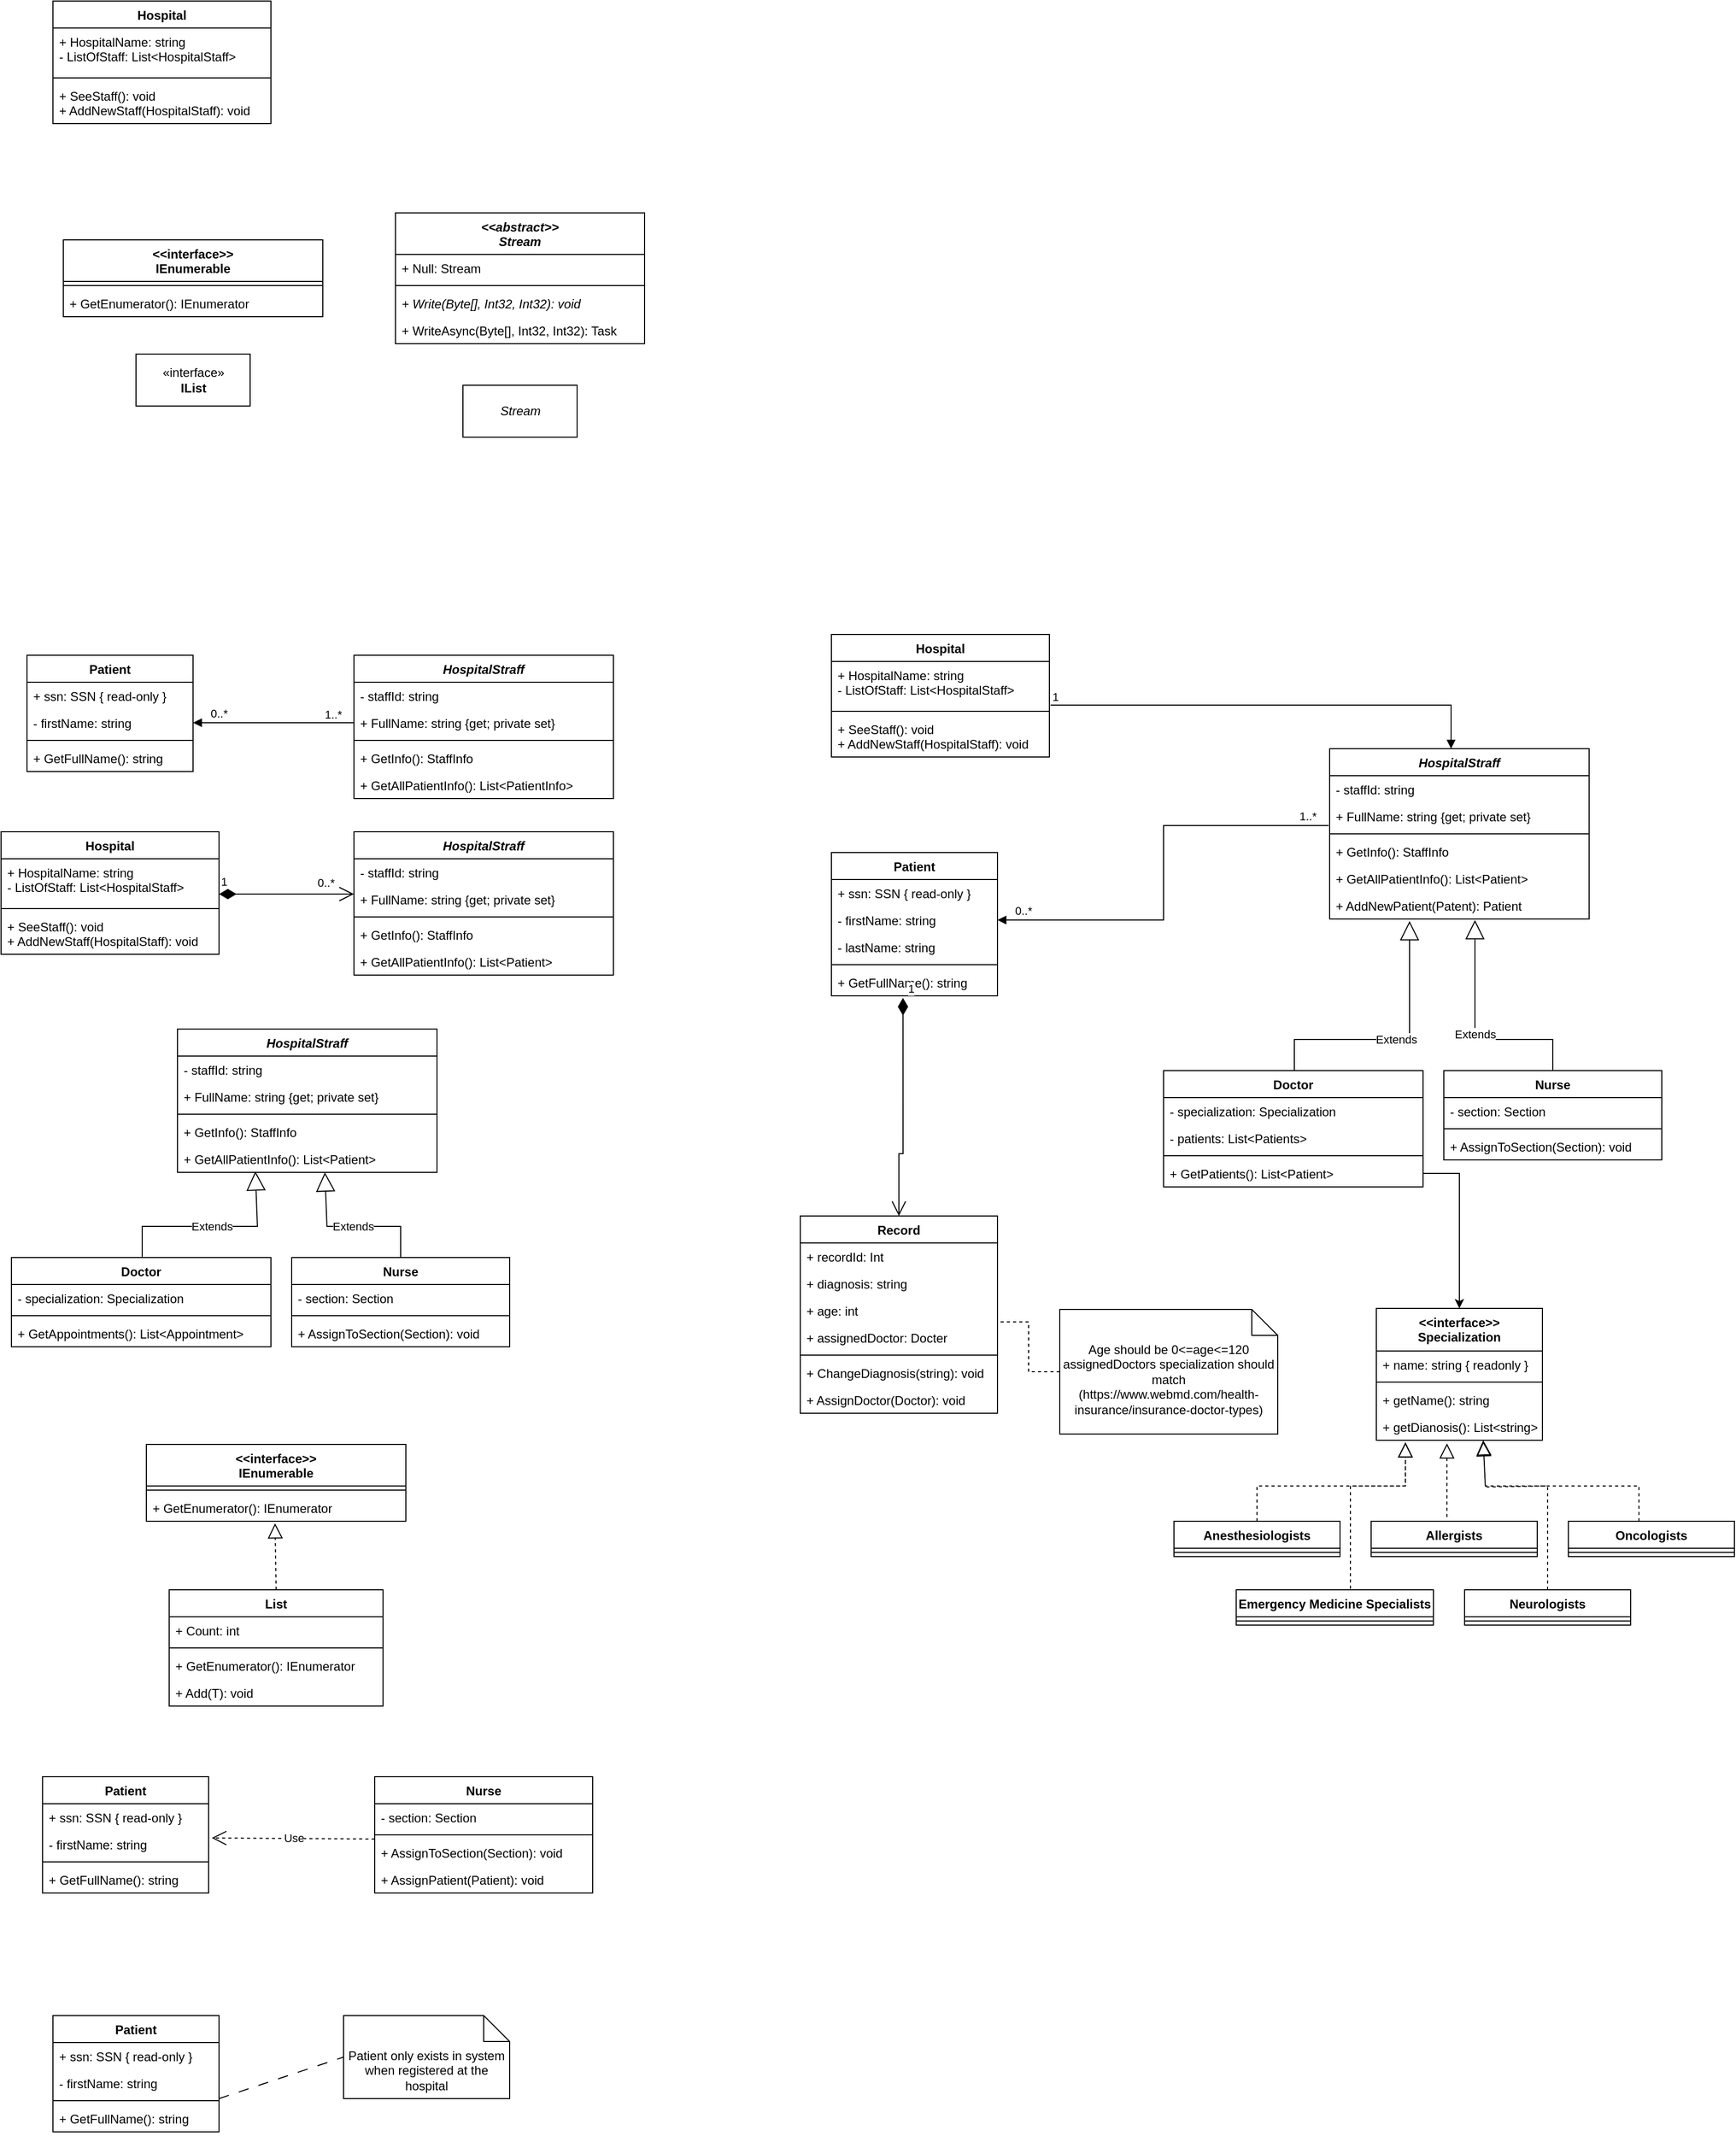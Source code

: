<mxfile version="20.8.23" type="device"><diagram id="C5RBs43oDa-KdzZeNtuy" name="Page-1"><mxGraphModel dx="1172" dy="1004" grid="1" gridSize="10" guides="1" tooltips="1" connect="1" arrows="1" fold="1" page="1" pageScale="1" pageWidth="827" pageHeight="1169" math="0" shadow="0"><root><mxCell id="WIyWlLk6GJQsqaUBKTNV-0"/><mxCell id="WIyWlLk6GJQsqaUBKTNV-1" parent="WIyWlLk6GJQsqaUBKTNV-0"/><mxCell id="bNrMGjOYcN7VzoJO2oCp-0" value="Hospital" style="swimlane;fontStyle=1;align=center;verticalAlign=top;childLayout=stackLayout;horizontal=1;startSize=26;horizontalStack=0;resizeParent=1;resizeParentMax=0;resizeLast=0;collapsible=1;marginBottom=0;" parent="WIyWlLk6GJQsqaUBKTNV-1" vertex="1"><mxGeometry x="140" y="160" width="210" height="118" as="geometry"/></mxCell><mxCell id="bNrMGjOYcN7VzoJO2oCp-1" value="+ HospitalName: string&#10;- ListOfStaff: List&lt;HospitalStaff&gt;    " style="text;strokeColor=none;fillColor=none;align=left;verticalAlign=top;spacingLeft=4;spacingRight=4;overflow=hidden;rotatable=0;points=[[0,0.5],[1,0.5]];portConstraint=eastwest;" parent="bNrMGjOYcN7VzoJO2oCp-0" vertex="1"><mxGeometry y="26" width="210" height="44" as="geometry"/></mxCell><mxCell id="bNrMGjOYcN7VzoJO2oCp-2" value="" style="line;strokeWidth=1;fillColor=none;align=left;verticalAlign=middle;spacingTop=-1;spacingLeft=3;spacingRight=3;rotatable=0;labelPosition=right;points=[];portConstraint=eastwest;strokeColor=inherit;" parent="bNrMGjOYcN7VzoJO2oCp-0" vertex="1"><mxGeometry y="70" width="210" height="8" as="geometry"/></mxCell><mxCell id="bNrMGjOYcN7VzoJO2oCp-3" value="+ SeeStaff(): void&#10;+ AddNewStaff(HospitalStaff): void&#10;" style="text;strokeColor=none;fillColor=none;align=left;verticalAlign=top;spacingLeft=4;spacingRight=4;overflow=hidden;rotatable=0;points=[[0,0.5],[1,0.5]];portConstraint=eastwest;" parent="bNrMGjOYcN7VzoJO2oCp-0" vertex="1"><mxGeometry y="78" width="210" height="40" as="geometry"/></mxCell><mxCell id="bNrMGjOYcN7VzoJO2oCp-5" value="&lt;&lt;interface&gt;&gt;&#10;IEnumerable" style="swimlane;fontStyle=1;align=center;verticalAlign=top;childLayout=stackLayout;horizontal=1;startSize=40;horizontalStack=0;resizeParent=1;resizeParentMax=0;resizeLast=0;collapsible=1;marginBottom=0;" parent="WIyWlLk6GJQsqaUBKTNV-1" vertex="1"><mxGeometry x="150" y="390" width="250" height="74" as="geometry"/></mxCell><mxCell id="bNrMGjOYcN7VzoJO2oCp-7" value="" style="line;strokeWidth=1;fillColor=none;align=left;verticalAlign=middle;spacingTop=-1;spacingLeft=3;spacingRight=3;rotatable=0;labelPosition=right;points=[];portConstraint=eastwest;strokeColor=inherit;" parent="bNrMGjOYcN7VzoJO2oCp-5" vertex="1"><mxGeometry y="40" width="250" height="8" as="geometry"/></mxCell><mxCell id="bNrMGjOYcN7VzoJO2oCp-8" value="+ GetEnumerator(): IEnumerator" style="text;strokeColor=none;fillColor=none;align=left;verticalAlign=top;spacingLeft=4;spacingRight=4;overflow=hidden;rotatable=0;points=[[0,0.5],[1,0.5]];portConstraint=eastwest;" parent="bNrMGjOYcN7VzoJO2oCp-5" vertex="1"><mxGeometry y="48" width="250" height="26" as="geometry"/></mxCell><mxCell id="bNrMGjOYcN7VzoJO2oCp-9" value="&lt;&lt;abstract&gt;&gt;&#10;Stream" style="swimlane;fontStyle=3;align=center;verticalAlign=top;childLayout=stackLayout;horizontal=1;startSize=40;horizontalStack=0;resizeParent=1;resizeParentMax=0;resizeLast=0;collapsible=1;marginBottom=0;" parent="WIyWlLk6GJQsqaUBKTNV-1" vertex="1"><mxGeometry x="470" y="364" width="240" height="126" as="geometry"/></mxCell><mxCell id="bNrMGjOYcN7VzoJO2oCp-10" value="+ Null: Stream" style="text;strokeColor=none;fillColor=none;align=left;verticalAlign=top;spacingLeft=4;spacingRight=4;overflow=hidden;rotatable=0;points=[[0,0.5],[1,0.5]];portConstraint=eastwest;" parent="bNrMGjOYcN7VzoJO2oCp-9" vertex="1"><mxGeometry y="40" width="240" height="26" as="geometry"/></mxCell><mxCell id="bNrMGjOYcN7VzoJO2oCp-11" value="" style="line;strokeWidth=1;fillColor=none;align=left;verticalAlign=middle;spacingTop=-1;spacingLeft=3;spacingRight=3;rotatable=0;labelPosition=right;points=[];portConstraint=eastwest;strokeColor=inherit;" parent="bNrMGjOYcN7VzoJO2oCp-9" vertex="1"><mxGeometry y="66" width="240" height="8" as="geometry"/></mxCell><mxCell id="bNrMGjOYcN7VzoJO2oCp-12" value="+ Write(Byte[], Int32, Int32): void" style="text;strokeColor=none;fillColor=none;align=left;verticalAlign=top;spacingLeft=4;spacingRight=4;overflow=hidden;rotatable=0;points=[[0,0.5],[1,0.5]];portConstraint=eastwest;fontStyle=2" parent="bNrMGjOYcN7VzoJO2oCp-9" vertex="1"><mxGeometry y="74" width="240" height="26" as="geometry"/></mxCell><mxCell id="bNrMGjOYcN7VzoJO2oCp-13" value="+ WriteAsync(Byte[], Int32, Int32): Task" style="text;strokeColor=none;fillColor=none;align=left;verticalAlign=top;spacingLeft=4;spacingRight=4;overflow=hidden;rotatable=0;points=[[0,0.5],[1,0.5]];portConstraint=eastwest;" parent="bNrMGjOYcN7VzoJO2oCp-9" vertex="1"><mxGeometry y="100" width="240" height="26" as="geometry"/></mxCell><mxCell id="bNrMGjOYcN7VzoJO2oCp-14" value="Hospital" style="swimlane;fontStyle=1;align=center;verticalAlign=top;childLayout=stackLayout;horizontal=1;startSize=26;horizontalStack=0;resizeParent=1;resizeParentMax=0;resizeLast=0;collapsible=1;marginBottom=0;" parent="WIyWlLk6GJQsqaUBKTNV-1" vertex="1"><mxGeometry x="90" y="960" width="210" height="118" as="geometry"/></mxCell><mxCell id="bNrMGjOYcN7VzoJO2oCp-15" value="+ HospitalName: string&#10;- ListOfStaff: List&lt;HospitalStaff&gt;    " style="text;strokeColor=none;fillColor=none;align=left;verticalAlign=top;spacingLeft=4;spacingRight=4;overflow=hidden;rotatable=0;points=[[0,0.5],[1,0.5]];portConstraint=eastwest;" parent="bNrMGjOYcN7VzoJO2oCp-14" vertex="1"><mxGeometry y="26" width="210" height="44" as="geometry"/></mxCell><mxCell id="bNrMGjOYcN7VzoJO2oCp-16" value="" style="line;strokeWidth=1;fillColor=none;align=left;verticalAlign=middle;spacingTop=-1;spacingLeft=3;spacingRight=3;rotatable=0;labelPosition=right;points=[];portConstraint=eastwest;strokeColor=inherit;" parent="bNrMGjOYcN7VzoJO2oCp-14" vertex="1"><mxGeometry y="70" width="210" height="8" as="geometry"/></mxCell><mxCell id="bNrMGjOYcN7VzoJO2oCp-17" value="+ SeeStaff(): void&#10;+ AddNewStaff(HospitalStaff): void&#10;" style="text;strokeColor=none;fillColor=none;align=left;verticalAlign=top;spacingLeft=4;spacingRight=4;overflow=hidden;rotatable=0;points=[[0,0.5],[1,0.5]];portConstraint=eastwest;" parent="bNrMGjOYcN7VzoJO2oCp-14" vertex="1"><mxGeometry y="78" width="210" height="40" as="geometry"/></mxCell><mxCell id="bNrMGjOYcN7VzoJO2oCp-18" value="HospitalStraff" style="swimlane;fontStyle=3;align=center;verticalAlign=top;childLayout=stackLayout;horizontal=1;startSize=26;horizontalStack=0;resizeParent=1;resizeParentMax=0;resizeLast=0;collapsible=1;marginBottom=0;" parent="WIyWlLk6GJQsqaUBKTNV-1" vertex="1"><mxGeometry x="430" y="960" width="250" height="138" as="geometry"/></mxCell><mxCell id="bNrMGjOYcN7VzoJO2oCp-19" value="- staffId: string" style="text;strokeColor=none;fillColor=none;align=left;verticalAlign=top;spacingLeft=4;spacingRight=4;overflow=hidden;rotatable=0;points=[[0,0.5],[1,0.5]];portConstraint=eastwest;" parent="bNrMGjOYcN7VzoJO2oCp-18" vertex="1"><mxGeometry y="26" width="250" height="26" as="geometry"/></mxCell><mxCell id="bNrMGjOYcN7VzoJO2oCp-22" value="+ FullName: string {get; private set}" style="text;strokeColor=none;fillColor=none;align=left;verticalAlign=top;spacingLeft=4;spacingRight=4;overflow=hidden;rotatable=0;points=[[0,0.5],[1,0.5]];portConstraint=eastwest;" parent="bNrMGjOYcN7VzoJO2oCp-18" vertex="1"><mxGeometry y="52" width="250" height="26" as="geometry"/></mxCell><mxCell id="bNrMGjOYcN7VzoJO2oCp-20" value="" style="line;strokeWidth=1;fillColor=none;align=left;verticalAlign=middle;spacingTop=-1;spacingLeft=3;spacingRight=3;rotatable=0;labelPosition=right;points=[];portConstraint=eastwest;strokeColor=inherit;" parent="bNrMGjOYcN7VzoJO2oCp-18" vertex="1"><mxGeometry y="78" width="250" height="8" as="geometry"/></mxCell><mxCell id="bNrMGjOYcN7VzoJO2oCp-21" value="+ GetInfo(): StaffInfo" style="text;strokeColor=none;fillColor=none;align=left;verticalAlign=top;spacingLeft=4;spacingRight=4;overflow=hidden;rotatable=0;points=[[0,0.5],[1,0.5]];portConstraint=eastwest;" parent="bNrMGjOYcN7VzoJO2oCp-18" vertex="1"><mxGeometry y="86" width="250" height="26" as="geometry"/></mxCell><mxCell id="bNrMGjOYcN7VzoJO2oCp-23" value="+ GetAllPatientInfo(): List&lt;Patient&gt;" style="text;strokeColor=none;fillColor=none;align=left;verticalAlign=top;spacingLeft=4;spacingRight=4;overflow=hidden;rotatable=0;points=[[0,0.5],[1,0.5]];portConstraint=eastwest;" parent="bNrMGjOYcN7VzoJO2oCp-18" vertex="1"><mxGeometry y="112" width="250" height="26" as="geometry"/></mxCell><mxCell id="bNrMGjOYcN7VzoJO2oCp-24" value="HospitalStraff" style="swimlane;fontStyle=3;align=center;verticalAlign=top;childLayout=stackLayout;horizontal=1;startSize=26;horizontalStack=0;resizeParent=1;resizeParentMax=0;resizeLast=0;collapsible=1;marginBottom=0;" parent="WIyWlLk6GJQsqaUBKTNV-1" vertex="1"><mxGeometry x="430" y="790" width="250" height="138" as="geometry"/></mxCell><mxCell id="bNrMGjOYcN7VzoJO2oCp-25" value="- staffId: string" style="text;strokeColor=none;fillColor=none;align=left;verticalAlign=top;spacingLeft=4;spacingRight=4;overflow=hidden;rotatable=0;points=[[0,0.5],[1,0.5]];portConstraint=eastwest;" parent="bNrMGjOYcN7VzoJO2oCp-24" vertex="1"><mxGeometry y="26" width="250" height="26" as="geometry"/></mxCell><mxCell id="bNrMGjOYcN7VzoJO2oCp-26" value="+ FullName: string {get; private set}" style="text;strokeColor=none;fillColor=none;align=left;verticalAlign=top;spacingLeft=4;spacingRight=4;overflow=hidden;rotatable=0;points=[[0,0.5],[1,0.5]];portConstraint=eastwest;" parent="bNrMGjOYcN7VzoJO2oCp-24" vertex="1"><mxGeometry y="52" width="250" height="26" as="geometry"/></mxCell><mxCell id="bNrMGjOYcN7VzoJO2oCp-27" value="" style="line;strokeWidth=1;fillColor=none;align=left;verticalAlign=middle;spacingTop=-1;spacingLeft=3;spacingRight=3;rotatable=0;labelPosition=right;points=[];portConstraint=eastwest;strokeColor=inherit;" parent="bNrMGjOYcN7VzoJO2oCp-24" vertex="1"><mxGeometry y="78" width="250" height="8" as="geometry"/></mxCell><mxCell id="bNrMGjOYcN7VzoJO2oCp-28" value="+ GetInfo(): StaffInfo" style="text;strokeColor=none;fillColor=none;align=left;verticalAlign=top;spacingLeft=4;spacingRight=4;overflow=hidden;rotatable=0;points=[[0,0.5],[1,0.5]];portConstraint=eastwest;" parent="bNrMGjOYcN7VzoJO2oCp-24" vertex="1"><mxGeometry y="86" width="250" height="26" as="geometry"/></mxCell><mxCell id="bNrMGjOYcN7VzoJO2oCp-29" value="+ GetAllPatientInfo(): List&lt;PatientInfo&gt;" style="text;strokeColor=none;fillColor=none;align=left;verticalAlign=top;spacingLeft=4;spacingRight=4;overflow=hidden;rotatable=0;points=[[0,0.5],[1,0.5]];portConstraint=eastwest;" parent="bNrMGjOYcN7VzoJO2oCp-24" vertex="1"><mxGeometry y="112" width="250" height="26" as="geometry"/></mxCell><mxCell id="bNrMGjOYcN7VzoJO2oCp-30" value="Patient" style="swimlane;fontStyle=1;align=center;verticalAlign=top;childLayout=stackLayout;horizontal=1;startSize=26;horizontalStack=0;resizeParent=1;resizeParentMax=0;resizeLast=0;collapsible=1;marginBottom=0;" parent="WIyWlLk6GJQsqaUBKTNV-1" vertex="1"><mxGeometry x="115" y="790" width="160" height="112" as="geometry"/></mxCell><mxCell id="bNrMGjOYcN7VzoJO2oCp-31" value="+ ssn: SSN { read-only }" style="text;strokeColor=none;fillColor=none;align=left;verticalAlign=top;spacingLeft=4;spacingRight=4;overflow=hidden;rotatable=0;points=[[0,0.5],[1,0.5]];portConstraint=eastwest;" parent="bNrMGjOYcN7VzoJO2oCp-30" vertex="1"><mxGeometry y="26" width="160" height="26" as="geometry"/></mxCell><mxCell id="bNrMGjOYcN7VzoJO2oCp-34" value="- firstName: string" style="text;strokeColor=none;fillColor=none;align=left;verticalAlign=top;spacingLeft=4;spacingRight=4;overflow=hidden;rotatable=0;points=[[0,0.5],[1,0.5]];portConstraint=eastwest;" parent="bNrMGjOYcN7VzoJO2oCp-30" vertex="1"><mxGeometry y="52" width="160" height="26" as="geometry"/></mxCell><mxCell id="bNrMGjOYcN7VzoJO2oCp-32" value="" style="line;strokeWidth=1;fillColor=none;align=left;verticalAlign=middle;spacingTop=-1;spacingLeft=3;spacingRight=3;rotatable=0;labelPosition=right;points=[];portConstraint=eastwest;strokeColor=inherit;" parent="bNrMGjOYcN7VzoJO2oCp-30" vertex="1"><mxGeometry y="78" width="160" height="8" as="geometry"/></mxCell><mxCell id="bNrMGjOYcN7VzoJO2oCp-33" value="+ GetFullName(): string" style="text;strokeColor=none;fillColor=none;align=left;verticalAlign=top;spacingLeft=4;spacingRight=4;overflow=hidden;rotatable=0;points=[[0,0.5],[1,0.5]];portConstraint=eastwest;" parent="bNrMGjOYcN7VzoJO2oCp-30" vertex="1"><mxGeometry y="86" width="160" height="26" as="geometry"/></mxCell><mxCell id="bNrMGjOYcN7VzoJO2oCp-35" value="" style="endArrow=block;endFill=1;html=1;edgeStyle=orthogonalEdgeStyle;align=left;verticalAlign=top;rounded=0;exitX=0;exitY=0.5;exitDx=0;exitDy=0;entryX=1;entryY=0.5;entryDx=0;entryDy=0;" parent="WIyWlLk6GJQsqaUBKTNV-1" source="bNrMGjOYcN7VzoJO2oCp-26" target="bNrMGjOYcN7VzoJO2oCp-34" edge="1"><mxGeometry x="-1" relative="1" as="geometry"><mxPoint x="180" y="960" as="sourcePoint"/><mxPoint x="340" y="960" as="targetPoint"/></mxGeometry></mxCell><mxCell id="bNrMGjOYcN7VzoJO2oCp-36" value="1..*" style="edgeLabel;resizable=0;html=1;align=left;verticalAlign=bottom;" parent="bNrMGjOYcN7VzoJO2oCp-35" connectable="0" vertex="1"><mxGeometry x="-1" relative="1" as="geometry"><mxPoint x="-30" as="offset"/></mxGeometry></mxCell><mxCell id="bNrMGjOYcN7VzoJO2oCp-38" value="0..*" style="edgeLabel;resizable=0;html=1;align=left;verticalAlign=bottom;" parent="WIyWlLk6GJQsqaUBKTNV-1" connectable="0" vertex="1"><mxGeometry x="290" y="854" as="geometry"/></mxCell><mxCell id="bNrMGjOYcN7VzoJO2oCp-39" value="1" style="endArrow=open;html=1;endSize=12;startArrow=diamondThin;startSize=14;startFill=1;edgeStyle=orthogonalEdgeStyle;align=left;verticalAlign=bottom;rounded=0;" parent="WIyWlLk6GJQsqaUBKTNV-1" edge="1"><mxGeometry x="-1" y="3" relative="1" as="geometry"><mxPoint x="300" y="1020" as="sourcePoint"/><mxPoint x="430" y="1020" as="targetPoint"/><Array as="points"/></mxGeometry></mxCell><mxCell id="bNrMGjOYcN7VzoJO2oCp-40" value="0..*" style="edgeLabel;resizable=0;html=1;align=left;verticalAlign=bottom;" parent="WIyWlLk6GJQsqaUBKTNV-1" connectable="0" vertex="1"><mxGeometry x="390" y="980" as="geometry"><mxPoint x="3" y="37" as="offset"/></mxGeometry></mxCell><mxCell id="bNrMGjOYcN7VzoJO2oCp-41" value="«interface»&lt;br&gt;&lt;b&gt;IList&lt;/b&gt;" style="html=1;" parent="WIyWlLk6GJQsqaUBKTNV-1" vertex="1"><mxGeometry x="220" y="500" width="110" height="50" as="geometry"/></mxCell><mxCell id="bNrMGjOYcN7VzoJO2oCp-42" value="&lt;i&gt;Stream&lt;/i&gt;" style="html=1;" parent="WIyWlLk6GJQsqaUBKTNV-1" vertex="1"><mxGeometry x="535" y="530" width="110" height="50" as="geometry"/></mxCell><mxCell id="bNrMGjOYcN7VzoJO2oCp-43" value="HospitalStraff" style="swimlane;fontStyle=3;align=center;verticalAlign=top;childLayout=stackLayout;horizontal=1;startSize=26;horizontalStack=0;resizeParent=1;resizeParentMax=0;resizeLast=0;collapsible=1;marginBottom=0;" parent="WIyWlLk6GJQsqaUBKTNV-1" vertex="1"><mxGeometry x="260" y="1150" width="250" height="138" as="geometry"/></mxCell><mxCell id="bNrMGjOYcN7VzoJO2oCp-44" value="- staffId: string" style="text;strokeColor=none;fillColor=none;align=left;verticalAlign=top;spacingLeft=4;spacingRight=4;overflow=hidden;rotatable=0;points=[[0,0.5],[1,0.5]];portConstraint=eastwest;" parent="bNrMGjOYcN7VzoJO2oCp-43" vertex="1"><mxGeometry y="26" width="250" height="26" as="geometry"/></mxCell><mxCell id="bNrMGjOYcN7VzoJO2oCp-45" value="+ FullName: string {get; private set}" style="text;strokeColor=none;fillColor=none;align=left;verticalAlign=top;spacingLeft=4;spacingRight=4;overflow=hidden;rotatable=0;points=[[0,0.5],[1,0.5]];portConstraint=eastwest;" parent="bNrMGjOYcN7VzoJO2oCp-43" vertex="1"><mxGeometry y="52" width="250" height="26" as="geometry"/></mxCell><mxCell id="bNrMGjOYcN7VzoJO2oCp-46" value="" style="line;strokeWidth=1;fillColor=none;align=left;verticalAlign=middle;spacingTop=-1;spacingLeft=3;spacingRight=3;rotatable=0;labelPosition=right;points=[];portConstraint=eastwest;strokeColor=inherit;" parent="bNrMGjOYcN7VzoJO2oCp-43" vertex="1"><mxGeometry y="78" width="250" height="8" as="geometry"/></mxCell><mxCell id="bNrMGjOYcN7VzoJO2oCp-47" value="+ GetInfo(): StaffInfo" style="text;strokeColor=none;fillColor=none;align=left;verticalAlign=top;spacingLeft=4;spacingRight=4;overflow=hidden;rotatable=0;points=[[0,0.5],[1,0.5]];portConstraint=eastwest;" parent="bNrMGjOYcN7VzoJO2oCp-43" vertex="1"><mxGeometry y="86" width="250" height="26" as="geometry"/></mxCell><mxCell id="bNrMGjOYcN7VzoJO2oCp-48" value="+ GetAllPatientInfo(): List&lt;Patient&gt;" style="text;strokeColor=none;fillColor=none;align=left;verticalAlign=top;spacingLeft=4;spacingRight=4;overflow=hidden;rotatable=0;points=[[0,0.5],[1,0.5]];portConstraint=eastwest;" parent="bNrMGjOYcN7VzoJO2oCp-43" vertex="1"><mxGeometry y="112" width="250" height="26" as="geometry"/></mxCell><mxCell id="bNrMGjOYcN7VzoJO2oCp-49" value="Doctor" style="swimlane;fontStyle=1;align=center;verticalAlign=top;childLayout=stackLayout;horizontal=1;startSize=26;horizontalStack=0;resizeParent=1;resizeParentMax=0;resizeLast=0;collapsible=1;marginBottom=0;" parent="WIyWlLk6GJQsqaUBKTNV-1" vertex="1"><mxGeometry x="100" y="1370" width="250" height="86" as="geometry"/></mxCell><mxCell id="bNrMGjOYcN7VzoJO2oCp-50" value="- specialization: Specialization" style="text;strokeColor=none;fillColor=none;align=left;verticalAlign=top;spacingLeft=4;spacingRight=4;overflow=hidden;rotatable=0;points=[[0,0.5],[1,0.5]];portConstraint=eastwest;" parent="bNrMGjOYcN7VzoJO2oCp-49" vertex="1"><mxGeometry y="26" width="250" height="26" as="geometry"/></mxCell><mxCell id="bNrMGjOYcN7VzoJO2oCp-51" value="" style="line;strokeWidth=1;fillColor=none;align=left;verticalAlign=middle;spacingTop=-1;spacingLeft=3;spacingRight=3;rotatable=0;labelPosition=right;points=[];portConstraint=eastwest;strokeColor=inherit;" parent="bNrMGjOYcN7VzoJO2oCp-49" vertex="1"><mxGeometry y="52" width="250" height="8" as="geometry"/></mxCell><mxCell id="bNrMGjOYcN7VzoJO2oCp-52" value="+ GetAppointments(): List&lt;Appointment&gt;" style="text;strokeColor=none;fillColor=none;align=left;verticalAlign=top;spacingLeft=4;spacingRight=4;overflow=hidden;rotatable=0;points=[[0,0.5],[1,0.5]];portConstraint=eastwest;" parent="bNrMGjOYcN7VzoJO2oCp-49" vertex="1"><mxGeometry y="60" width="250" height="26" as="geometry"/></mxCell><mxCell id="bNrMGjOYcN7VzoJO2oCp-53" value="Nurse" style="swimlane;fontStyle=1;align=center;verticalAlign=top;childLayout=stackLayout;horizontal=1;startSize=26;horizontalStack=0;resizeParent=1;resizeParentMax=0;resizeLast=0;collapsible=1;marginBottom=0;" parent="WIyWlLk6GJQsqaUBKTNV-1" vertex="1"><mxGeometry x="370" y="1370" width="210" height="86" as="geometry"/></mxCell><mxCell id="bNrMGjOYcN7VzoJO2oCp-54" value="- section: Section" style="text;strokeColor=none;fillColor=none;align=left;verticalAlign=top;spacingLeft=4;spacingRight=4;overflow=hidden;rotatable=0;points=[[0,0.5],[1,0.5]];portConstraint=eastwest;" parent="bNrMGjOYcN7VzoJO2oCp-53" vertex="1"><mxGeometry y="26" width="210" height="26" as="geometry"/></mxCell><mxCell id="bNrMGjOYcN7VzoJO2oCp-55" value="" style="line;strokeWidth=1;fillColor=none;align=left;verticalAlign=middle;spacingTop=-1;spacingLeft=3;spacingRight=3;rotatable=0;labelPosition=right;points=[];portConstraint=eastwest;strokeColor=inherit;" parent="bNrMGjOYcN7VzoJO2oCp-53" vertex="1"><mxGeometry y="52" width="210" height="8" as="geometry"/></mxCell><mxCell id="bNrMGjOYcN7VzoJO2oCp-56" value="+ AssignToSection(Section): void" style="text;strokeColor=none;fillColor=none;align=left;verticalAlign=top;spacingLeft=4;spacingRight=4;overflow=hidden;rotatable=0;points=[[0,0.5],[1,0.5]];portConstraint=eastwest;" parent="bNrMGjOYcN7VzoJO2oCp-53" vertex="1"><mxGeometry y="60" width="210" height="26" as="geometry"/></mxCell><mxCell id="bNrMGjOYcN7VzoJO2oCp-58" value="Extends" style="endArrow=block;endSize=16;endFill=0;html=1;rounded=0;entryX=0.3;entryY=0.962;entryDx=0;entryDy=0;entryPerimeter=0;exitX=0.5;exitY=0;exitDx=0;exitDy=0;" parent="WIyWlLk6GJQsqaUBKTNV-1" edge="1"><mxGeometry width="160" relative="1" as="geometry"><mxPoint x="226" y="1370" as="sourcePoint"/><mxPoint x="335" y="1287.012" as="targetPoint"/><Array as="points"><mxPoint x="226" y="1340"/><mxPoint x="337" y="1340"/></Array></mxGeometry></mxCell><mxCell id="bNrMGjOYcN7VzoJO2oCp-60" value="Extends" style="endArrow=block;endSize=16;endFill=0;html=1;rounded=0;exitX=0.5;exitY=0;exitDx=0;exitDy=0;entryX=0.568;entryY=1;entryDx=0;entryDy=0;entryPerimeter=0;" parent="WIyWlLk6GJQsqaUBKTNV-1" source="bNrMGjOYcN7VzoJO2oCp-53" target="bNrMGjOYcN7VzoJO2oCp-48" edge="1"><mxGeometry width="160" relative="1" as="geometry"><mxPoint x="570" y="1300" as="sourcePoint"/><mxPoint x="404" y="1290" as="targetPoint"/><Array as="points"><mxPoint x="475" y="1340"/><mxPoint x="404" y="1340"/></Array></mxGeometry></mxCell><mxCell id="bNrMGjOYcN7VzoJO2oCp-80" value="&lt;&lt;interface&gt;&gt;&#10;IEnumerable" style="swimlane;fontStyle=1;align=center;verticalAlign=top;childLayout=stackLayout;horizontal=1;startSize=40;horizontalStack=0;resizeParent=1;resizeParentMax=0;resizeLast=0;collapsible=1;marginBottom=0;" parent="WIyWlLk6GJQsqaUBKTNV-1" vertex="1"><mxGeometry x="230" y="1550" width="250" height="74" as="geometry"/></mxCell><mxCell id="bNrMGjOYcN7VzoJO2oCp-81" value="" style="line;strokeWidth=1;fillColor=none;align=left;verticalAlign=middle;spacingTop=-1;spacingLeft=3;spacingRight=3;rotatable=0;labelPosition=right;points=[];portConstraint=eastwest;strokeColor=inherit;" parent="bNrMGjOYcN7VzoJO2oCp-80" vertex="1"><mxGeometry y="40" width="250" height="8" as="geometry"/></mxCell><mxCell id="bNrMGjOYcN7VzoJO2oCp-82" value="+ GetEnumerator(): IEnumerator" style="text;strokeColor=none;fillColor=none;align=left;verticalAlign=top;spacingLeft=4;spacingRight=4;overflow=hidden;rotatable=0;points=[[0,0.5],[1,0.5]];portConstraint=eastwest;" parent="bNrMGjOYcN7VzoJO2oCp-80" vertex="1"><mxGeometry y="48" width="250" height="26" as="geometry"/></mxCell><mxCell id="bNrMGjOYcN7VzoJO2oCp-83" value="List" style="swimlane;fontStyle=1;align=center;verticalAlign=top;childLayout=stackLayout;horizontal=1;startSize=26;horizontalStack=0;resizeParent=1;resizeParentMax=0;resizeLast=0;collapsible=1;marginBottom=0;" parent="WIyWlLk6GJQsqaUBKTNV-1" vertex="1"><mxGeometry x="252" y="1690" width="206" height="112" as="geometry"/></mxCell><mxCell id="bNrMGjOYcN7VzoJO2oCp-84" value="+ Count: int" style="text;strokeColor=none;fillColor=none;align=left;verticalAlign=top;spacingLeft=4;spacingRight=4;overflow=hidden;rotatable=0;points=[[0,0.5],[1,0.5]];portConstraint=eastwest;" parent="bNrMGjOYcN7VzoJO2oCp-83" vertex="1"><mxGeometry y="26" width="206" height="26" as="geometry"/></mxCell><mxCell id="bNrMGjOYcN7VzoJO2oCp-85" value="" style="line;strokeWidth=1;fillColor=none;align=left;verticalAlign=middle;spacingTop=-1;spacingLeft=3;spacingRight=3;rotatable=0;labelPosition=right;points=[];portConstraint=eastwest;strokeColor=inherit;" parent="bNrMGjOYcN7VzoJO2oCp-83" vertex="1"><mxGeometry y="52" width="206" height="8" as="geometry"/></mxCell><mxCell id="bNrMGjOYcN7VzoJO2oCp-87" value="+ GetEnumerator(): IEnumerator" style="text;strokeColor=none;fillColor=none;align=left;verticalAlign=top;spacingLeft=4;spacingRight=4;overflow=hidden;rotatable=0;points=[[0,0.5],[1,0.5]];portConstraint=eastwest;" parent="bNrMGjOYcN7VzoJO2oCp-83" vertex="1"><mxGeometry y="60" width="206" height="26" as="geometry"/></mxCell><mxCell id="bNrMGjOYcN7VzoJO2oCp-86" value="+ Add(T): void" style="text;strokeColor=none;fillColor=none;align=left;verticalAlign=top;spacingLeft=4;spacingRight=4;overflow=hidden;rotatable=0;points=[[0,0.5],[1,0.5]];portConstraint=eastwest;" parent="bNrMGjOYcN7VzoJO2oCp-83" vertex="1"><mxGeometry y="86" width="206" height="26" as="geometry"/></mxCell><mxCell id="bNrMGjOYcN7VzoJO2oCp-89" value="" style="endArrow=block;dashed=1;endFill=0;endSize=12;html=1;rounded=0;entryX=0.496;entryY=1.077;entryDx=0;entryDy=0;entryPerimeter=0;exitX=0.5;exitY=0;exitDx=0;exitDy=0;" parent="WIyWlLk6GJQsqaUBKTNV-1" source="bNrMGjOYcN7VzoJO2oCp-83" target="bNrMGjOYcN7VzoJO2oCp-82" edge="1"><mxGeometry width="160" relative="1" as="geometry"><mxPoint x="250" y="1910" as="sourcePoint"/><mxPoint x="410" y="1910" as="targetPoint"/></mxGeometry></mxCell><mxCell id="bNrMGjOYcN7VzoJO2oCp-90" value="Nurse" style="swimlane;fontStyle=1;align=center;verticalAlign=top;childLayout=stackLayout;horizontal=1;startSize=26;horizontalStack=0;resizeParent=1;resizeParentMax=0;resizeLast=0;collapsible=1;marginBottom=0;" parent="WIyWlLk6GJQsqaUBKTNV-1" vertex="1"><mxGeometry x="450" y="1870" width="210" height="112" as="geometry"/></mxCell><mxCell id="bNrMGjOYcN7VzoJO2oCp-91" value="- section: Section" style="text;strokeColor=none;fillColor=none;align=left;verticalAlign=top;spacingLeft=4;spacingRight=4;overflow=hidden;rotatable=0;points=[[0,0.5],[1,0.5]];portConstraint=eastwest;" parent="bNrMGjOYcN7VzoJO2oCp-90" vertex="1"><mxGeometry y="26" width="210" height="26" as="geometry"/></mxCell><mxCell id="bNrMGjOYcN7VzoJO2oCp-92" value="" style="line;strokeWidth=1;fillColor=none;align=left;verticalAlign=middle;spacingTop=-1;spacingLeft=3;spacingRight=3;rotatable=0;labelPosition=right;points=[];portConstraint=eastwest;strokeColor=inherit;" parent="bNrMGjOYcN7VzoJO2oCp-90" vertex="1"><mxGeometry y="52" width="210" height="8" as="geometry"/></mxCell><mxCell id="bNrMGjOYcN7VzoJO2oCp-93" value="+ AssignToSection(Section): void" style="text;strokeColor=none;fillColor=none;align=left;verticalAlign=top;spacingLeft=4;spacingRight=4;overflow=hidden;rotatable=0;points=[[0,0.5],[1,0.5]];portConstraint=eastwest;" parent="bNrMGjOYcN7VzoJO2oCp-90" vertex="1"><mxGeometry y="60" width="210" height="26" as="geometry"/></mxCell><mxCell id="bNrMGjOYcN7VzoJO2oCp-100" value="+ AssignPatient(Patient): void" style="text;strokeColor=none;fillColor=none;align=left;verticalAlign=top;spacingLeft=4;spacingRight=4;overflow=hidden;rotatable=0;points=[[0,0.5],[1,0.5]];portConstraint=eastwest;" parent="bNrMGjOYcN7VzoJO2oCp-90" vertex="1"><mxGeometry y="86" width="210" height="26" as="geometry"/></mxCell><mxCell id="bNrMGjOYcN7VzoJO2oCp-94" value="Patient" style="swimlane;fontStyle=1;align=center;verticalAlign=top;childLayout=stackLayout;horizontal=1;startSize=26;horizontalStack=0;resizeParent=1;resizeParentMax=0;resizeLast=0;collapsible=1;marginBottom=0;" parent="WIyWlLk6GJQsqaUBKTNV-1" vertex="1"><mxGeometry x="130" y="1870" width="160" height="112" as="geometry"/></mxCell><mxCell id="bNrMGjOYcN7VzoJO2oCp-95" value="+ ssn: SSN { read-only }" style="text;strokeColor=none;fillColor=none;align=left;verticalAlign=top;spacingLeft=4;spacingRight=4;overflow=hidden;rotatable=0;points=[[0,0.5],[1,0.5]];portConstraint=eastwest;" parent="bNrMGjOYcN7VzoJO2oCp-94" vertex="1"><mxGeometry y="26" width="160" height="26" as="geometry"/></mxCell><mxCell id="bNrMGjOYcN7VzoJO2oCp-96" value="- firstName: string" style="text;strokeColor=none;fillColor=none;align=left;verticalAlign=top;spacingLeft=4;spacingRight=4;overflow=hidden;rotatable=0;points=[[0,0.5],[1,0.5]];portConstraint=eastwest;" parent="bNrMGjOYcN7VzoJO2oCp-94" vertex="1"><mxGeometry y="52" width="160" height="26" as="geometry"/></mxCell><mxCell id="bNrMGjOYcN7VzoJO2oCp-97" value="" style="line;strokeWidth=1;fillColor=none;align=left;verticalAlign=middle;spacingTop=-1;spacingLeft=3;spacingRight=3;rotatable=0;labelPosition=right;points=[];portConstraint=eastwest;strokeColor=inherit;" parent="bNrMGjOYcN7VzoJO2oCp-94" vertex="1"><mxGeometry y="78" width="160" height="8" as="geometry"/></mxCell><mxCell id="bNrMGjOYcN7VzoJO2oCp-98" value="+ GetFullName(): string" style="text;strokeColor=none;fillColor=none;align=left;verticalAlign=top;spacingLeft=4;spacingRight=4;overflow=hidden;rotatable=0;points=[[0,0.5],[1,0.5]];portConstraint=eastwest;" parent="bNrMGjOYcN7VzoJO2oCp-94" vertex="1"><mxGeometry y="86" width="160" height="26" as="geometry"/></mxCell><mxCell id="bNrMGjOYcN7VzoJO2oCp-99" value="Use" style="endArrow=open;endSize=12;dashed=1;html=1;rounded=0;exitX=0;exitY=0;exitDx=0;exitDy=0;exitPerimeter=0;entryX=1.019;entryY=0.269;entryDx=0;entryDy=0;entryPerimeter=0;" parent="WIyWlLk6GJQsqaUBKTNV-1" source="bNrMGjOYcN7VzoJO2oCp-93" target="bNrMGjOYcN7VzoJO2oCp-96" edge="1"><mxGeometry width="160" relative="1" as="geometry"><mxPoint x="390" y="2030" as="sourcePoint"/><mxPoint x="550" y="2030" as="targetPoint"/></mxGeometry></mxCell><mxCell id="bNrMGjOYcN7VzoJO2oCp-101" value="Patient" style="swimlane;fontStyle=1;align=center;verticalAlign=top;childLayout=stackLayout;horizontal=1;startSize=26;horizontalStack=0;resizeParent=1;resizeParentMax=0;resizeLast=0;collapsible=1;marginBottom=0;" parent="WIyWlLk6GJQsqaUBKTNV-1" vertex="1"><mxGeometry x="140" y="2100" width="160" height="112" as="geometry"/></mxCell><mxCell id="bNrMGjOYcN7VzoJO2oCp-102" value="+ ssn: SSN { read-only }" style="text;strokeColor=none;fillColor=none;align=left;verticalAlign=top;spacingLeft=4;spacingRight=4;overflow=hidden;rotatable=0;points=[[0,0.5],[1,0.5]];portConstraint=eastwest;" parent="bNrMGjOYcN7VzoJO2oCp-101" vertex="1"><mxGeometry y="26" width="160" height="26" as="geometry"/></mxCell><mxCell id="bNrMGjOYcN7VzoJO2oCp-103" value="- firstName: string" style="text;strokeColor=none;fillColor=none;align=left;verticalAlign=top;spacingLeft=4;spacingRight=4;overflow=hidden;rotatable=0;points=[[0,0.5],[1,0.5]];portConstraint=eastwest;" parent="bNrMGjOYcN7VzoJO2oCp-101" vertex="1"><mxGeometry y="52" width="160" height="26" as="geometry"/></mxCell><mxCell id="bNrMGjOYcN7VzoJO2oCp-108" value="" style="endArrow=none;startArrow=none;endFill=0;startFill=0;endSize=8;html=1;verticalAlign=bottom;dashed=1;labelBackgroundColor=none;dashPattern=10 10;rounded=0;entryX=0;entryY=0.5;entryDx=0;entryDy=0;entryPerimeter=0;" parent="bNrMGjOYcN7VzoJO2oCp-101" target="bNrMGjOYcN7VzoJO2oCp-106" edge="1"><mxGeometry x="-0.05" y="22" width="160" relative="1" as="geometry"><mxPoint x="160" y="80" as="sourcePoint"/><mxPoint x="320" y="80" as="targetPoint"/><mxPoint as="offset"/></mxGeometry></mxCell><mxCell id="bNrMGjOYcN7VzoJO2oCp-104" value="" style="line;strokeWidth=1;fillColor=none;align=left;verticalAlign=middle;spacingTop=-1;spacingLeft=3;spacingRight=3;rotatable=0;labelPosition=right;points=[];portConstraint=eastwest;strokeColor=inherit;" parent="bNrMGjOYcN7VzoJO2oCp-101" vertex="1"><mxGeometry y="78" width="160" height="8" as="geometry"/></mxCell><mxCell id="bNrMGjOYcN7VzoJO2oCp-105" value="+ GetFullName(): string" style="text;strokeColor=none;fillColor=none;align=left;verticalAlign=top;spacingLeft=4;spacingRight=4;overflow=hidden;rotatable=0;points=[[0,0.5],[1,0.5]];portConstraint=eastwest;" parent="bNrMGjOYcN7VzoJO2oCp-101" vertex="1"><mxGeometry y="86" width="160" height="26" as="geometry"/></mxCell><mxCell id="bNrMGjOYcN7VzoJO2oCp-106" value="Patient only exists in system when registered at the hospital" style="shape=note2;boundedLbl=1;whiteSpace=wrap;html=1;size=25;verticalAlign=top;align=center;" parent="WIyWlLk6GJQsqaUBKTNV-1" vertex="1"><mxGeometry x="420" y="2100" width="160" height="80" as="geometry"/></mxCell><mxCell id="ohoCe0ZyYHX7V4BaMDrw-0" value="HospitalStraff" style="swimlane;fontStyle=3;align=center;verticalAlign=top;childLayout=stackLayout;horizontal=1;startSize=26;horizontalStack=0;resizeParent=1;resizeParentMax=0;resizeLast=0;collapsible=1;marginBottom=0;" vertex="1" parent="WIyWlLk6GJQsqaUBKTNV-1"><mxGeometry x="1370" y="880" width="250" height="164" as="geometry"/></mxCell><mxCell id="ohoCe0ZyYHX7V4BaMDrw-1" value="- staffId: string" style="text;strokeColor=none;fillColor=none;align=left;verticalAlign=top;spacingLeft=4;spacingRight=4;overflow=hidden;rotatable=0;points=[[0,0.5],[1,0.5]];portConstraint=eastwest;" vertex="1" parent="ohoCe0ZyYHX7V4BaMDrw-0"><mxGeometry y="26" width="250" height="26" as="geometry"/></mxCell><mxCell id="ohoCe0ZyYHX7V4BaMDrw-2" value="+ FullName: string {get; private set}" style="text;strokeColor=none;fillColor=none;align=left;verticalAlign=top;spacingLeft=4;spacingRight=4;overflow=hidden;rotatable=0;points=[[0,0.5],[1,0.5]];portConstraint=eastwest;" vertex="1" parent="ohoCe0ZyYHX7V4BaMDrw-0"><mxGeometry y="52" width="250" height="26" as="geometry"/></mxCell><mxCell id="ohoCe0ZyYHX7V4BaMDrw-3" value="" style="line;strokeWidth=1;fillColor=none;align=left;verticalAlign=middle;spacingTop=-1;spacingLeft=3;spacingRight=3;rotatable=0;labelPosition=right;points=[];portConstraint=eastwest;strokeColor=inherit;" vertex="1" parent="ohoCe0ZyYHX7V4BaMDrw-0"><mxGeometry y="78" width="250" height="8" as="geometry"/></mxCell><mxCell id="ohoCe0ZyYHX7V4BaMDrw-4" value="+ GetInfo(): StaffInfo" style="text;strokeColor=none;fillColor=none;align=left;verticalAlign=top;spacingLeft=4;spacingRight=4;overflow=hidden;rotatable=0;points=[[0,0.5],[1,0.5]];portConstraint=eastwest;" vertex="1" parent="ohoCe0ZyYHX7V4BaMDrw-0"><mxGeometry y="86" width="250" height="26" as="geometry"/></mxCell><mxCell id="ohoCe0ZyYHX7V4BaMDrw-5" value="+ GetAllPatientInfo(): List&lt;Patient&gt;" style="text;strokeColor=none;fillColor=none;align=left;verticalAlign=top;spacingLeft=4;spacingRight=4;overflow=hidden;rotatable=0;points=[[0,0.5],[1,0.5]];portConstraint=eastwest;" vertex="1" parent="ohoCe0ZyYHX7V4BaMDrw-0"><mxGeometry y="112" width="250" height="26" as="geometry"/></mxCell><mxCell id="ohoCe0ZyYHX7V4BaMDrw-35" value="+ AddNewPatient(Patent): Patient" style="text;strokeColor=none;fillColor=none;align=left;verticalAlign=top;spacingLeft=4;spacingRight=4;overflow=hidden;rotatable=0;points=[[0,0.5],[1,0.5]];portConstraint=eastwest;" vertex="1" parent="ohoCe0ZyYHX7V4BaMDrw-0"><mxGeometry y="138" width="250" height="26" as="geometry"/></mxCell><mxCell id="ohoCe0ZyYHX7V4BaMDrw-6" value="Doctor" style="swimlane;fontStyle=1;align=center;verticalAlign=top;childLayout=stackLayout;horizontal=1;startSize=26;horizontalStack=0;resizeParent=1;resizeParentMax=0;resizeLast=0;collapsible=1;marginBottom=0;" vertex="1" parent="WIyWlLk6GJQsqaUBKTNV-1"><mxGeometry x="1210" y="1190" width="250" height="112" as="geometry"/></mxCell><mxCell id="ohoCe0ZyYHX7V4BaMDrw-7" value="- specialization: Specialization" style="text;strokeColor=none;fillColor=none;align=left;verticalAlign=top;spacingLeft=4;spacingRight=4;overflow=hidden;rotatable=0;points=[[0,0.5],[1,0.5]];portConstraint=eastwest;" vertex="1" parent="ohoCe0ZyYHX7V4BaMDrw-6"><mxGeometry y="26" width="250" height="26" as="geometry"/></mxCell><mxCell id="ohoCe0ZyYHX7V4BaMDrw-47" value="- patients: List&lt;Patients&gt;" style="text;strokeColor=none;fillColor=none;align=left;verticalAlign=top;spacingLeft=4;spacingRight=4;overflow=hidden;rotatable=0;points=[[0,0.5],[1,0.5]];portConstraint=eastwest;" vertex="1" parent="ohoCe0ZyYHX7V4BaMDrw-6"><mxGeometry y="52" width="250" height="26" as="geometry"/></mxCell><mxCell id="ohoCe0ZyYHX7V4BaMDrw-8" value="" style="line;strokeWidth=1;fillColor=none;align=left;verticalAlign=middle;spacingTop=-1;spacingLeft=3;spacingRight=3;rotatable=0;labelPosition=right;points=[];portConstraint=eastwest;strokeColor=inherit;" vertex="1" parent="ohoCe0ZyYHX7V4BaMDrw-6"><mxGeometry y="78" width="250" height="8" as="geometry"/></mxCell><mxCell id="ohoCe0ZyYHX7V4BaMDrw-46" value="+ GetPatients(): List&lt;Patient&gt;" style="text;strokeColor=none;fillColor=none;align=left;verticalAlign=top;spacingLeft=4;spacingRight=4;overflow=hidden;rotatable=0;points=[[0,0.5],[1,0.5]];portConstraint=eastwest;" vertex="1" parent="ohoCe0ZyYHX7V4BaMDrw-6"><mxGeometry y="86" width="250" height="26" as="geometry"/></mxCell><mxCell id="ohoCe0ZyYHX7V4BaMDrw-10" value="Nurse" style="swimlane;fontStyle=1;align=center;verticalAlign=top;childLayout=stackLayout;horizontal=1;startSize=26;horizontalStack=0;resizeParent=1;resizeParentMax=0;resizeLast=0;collapsible=1;marginBottom=0;" vertex="1" parent="WIyWlLk6GJQsqaUBKTNV-1"><mxGeometry x="1480" y="1190" width="210" height="86" as="geometry"/></mxCell><mxCell id="ohoCe0ZyYHX7V4BaMDrw-11" value="- section: Section" style="text;strokeColor=none;fillColor=none;align=left;verticalAlign=top;spacingLeft=4;spacingRight=4;overflow=hidden;rotatable=0;points=[[0,0.5],[1,0.5]];portConstraint=eastwest;" vertex="1" parent="ohoCe0ZyYHX7V4BaMDrw-10"><mxGeometry y="26" width="210" height="26" as="geometry"/></mxCell><mxCell id="ohoCe0ZyYHX7V4BaMDrw-12" value="" style="line;strokeWidth=1;fillColor=none;align=left;verticalAlign=middle;spacingTop=-1;spacingLeft=3;spacingRight=3;rotatable=0;labelPosition=right;points=[];portConstraint=eastwest;strokeColor=inherit;" vertex="1" parent="ohoCe0ZyYHX7V4BaMDrw-10"><mxGeometry y="52" width="210" height="8" as="geometry"/></mxCell><mxCell id="ohoCe0ZyYHX7V4BaMDrw-13" value="+ AssignToSection(Section): void" style="text;strokeColor=none;fillColor=none;align=left;verticalAlign=top;spacingLeft=4;spacingRight=4;overflow=hidden;rotatable=0;points=[[0,0.5],[1,0.5]];portConstraint=eastwest;" vertex="1" parent="ohoCe0ZyYHX7V4BaMDrw-10"><mxGeometry y="60" width="210" height="26" as="geometry"/></mxCell><mxCell id="ohoCe0ZyYHX7V4BaMDrw-14" value="Extends" style="endArrow=block;endSize=16;endFill=0;html=1;rounded=0;exitX=0.5;exitY=0;exitDx=0;exitDy=0;entryX=0.308;entryY=1.077;entryDx=0;entryDy=0;entryPerimeter=0;" edge="1" parent="WIyWlLk6GJQsqaUBKTNV-1" target="ohoCe0ZyYHX7V4BaMDrw-35"><mxGeometry width="160" relative="1" as="geometry"><mxPoint x="1336" y="1190" as="sourcePoint"/><mxPoint x="1445" y="1107.012" as="targetPoint"/><Array as="points"><mxPoint x="1336" y="1160"/><mxPoint x="1447" y="1160"/></Array></mxGeometry></mxCell><mxCell id="ohoCe0ZyYHX7V4BaMDrw-15" value="Extends" style="endArrow=block;endSize=16;endFill=0;html=1;rounded=0;exitX=0.5;exitY=0;exitDx=0;exitDy=0;entryX=0.56;entryY=1.038;entryDx=0;entryDy=0;entryPerimeter=0;" edge="1" parent="WIyWlLk6GJQsqaUBKTNV-1" source="ohoCe0ZyYHX7V4BaMDrw-10" target="ohoCe0ZyYHX7V4BaMDrw-35"><mxGeometry width="160" relative="1" as="geometry"><mxPoint x="1680" y="1120" as="sourcePoint"/><mxPoint x="1490" y="1050" as="targetPoint"/><Array as="points"><mxPoint x="1585" y="1160"/><mxPoint x="1510" y="1160"/></Array></mxGeometry></mxCell><mxCell id="ohoCe0ZyYHX7V4BaMDrw-16" value="Patient" style="swimlane;fontStyle=1;align=center;verticalAlign=top;childLayout=stackLayout;horizontal=1;startSize=26;horizontalStack=0;resizeParent=1;resizeParentMax=0;resizeLast=0;collapsible=1;marginBottom=0;" vertex="1" parent="WIyWlLk6GJQsqaUBKTNV-1"><mxGeometry x="890" y="980" width="160" height="138" as="geometry"/></mxCell><mxCell id="ohoCe0ZyYHX7V4BaMDrw-17" value="+ ssn: SSN { read-only }" style="text;strokeColor=none;fillColor=none;align=left;verticalAlign=top;spacingLeft=4;spacingRight=4;overflow=hidden;rotatable=0;points=[[0,0.5],[1,0.5]];portConstraint=eastwest;" vertex="1" parent="ohoCe0ZyYHX7V4BaMDrw-16"><mxGeometry y="26" width="160" height="26" as="geometry"/></mxCell><mxCell id="ohoCe0ZyYHX7V4BaMDrw-18" value="- firstName: string" style="text;strokeColor=none;fillColor=none;align=left;verticalAlign=top;spacingLeft=4;spacingRight=4;overflow=hidden;rotatable=0;points=[[0,0.5],[1,0.5]];portConstraint=eastwest;" vertex="1" parent="ohoCe0ZyYHX7V4BaMDrw-16"><mxGeometry y="52" width="160" height="26" as="geometry"/></mxCell><mxCell id="ohoCe0ZyYHX7V4BaMDrw-37" value="- lastName: string" style="text;strokeColor=none;fillColor=none;align=left;verticalAlign=top;spacingLeft=4;spacingRight=4;overflow=hidden;rotatable=0;points=[[0,0.5],[1,0.5]];portConstraint=eastwest;" vertex="1" parent="ohoCe0ZyYHX7V4BaMDrw-16"><mxGeometry y="78" width="160" height="26" as="geometry"/></mxCell><mxCell id="ohoCe0ZyYHX7V4BaMDrw-19" value="" style="line;strokeWidth=1;fillColor=none;align=left;verticalAlign=middle;spacingTop=-1;spacingLeft=3;spacingRight=3;rotatable=0;labelPosition=right;points=[];portConstraint=eastwest;strokeColor=inherit;" vertex="1" parent="ohoCe0ZyYHX7V4BaMDrw-16"><mxGeometry y="104" width="160" height="8" as="geometry"/></mxCell><mxCell id="ohoCe0ZyYHX7V4BaMDrw-20" value="+ GetFullName(): string" style="text;strokeColor=none;fillColor=none;align=left;verticalAlign=top;spacingLeft=4;spacingRight=4;overflow=hidden;rotatable=0;points=[[0,0.5],[1,0.5]];portConstraint=eastwest;" vertex="1" parent="ohoCe0ZyYHX7V4BaMDrw-16"><mxGeometry y="112" width="160" height="26" as="geometry"/></mxCell><mxCell id="ohoCe0ZyYHX7V4BaMDrw-21" value="" style="endArrow=block;endFill=1;html=1;edgeStyle=orthogonalEdgeStyle;align=left;verticalAlign=top;rounded=0;exitX=-0.004;exitY=0.846;exitDx=0;exitDy=0;entryX=1;entryY=0.5;entryDx=0;entryDy=0;exitPerimeter=0;" edge="1" parent="WIyWlLk6GJQsqaUBKTNV-1" target="ohoCe0ZyYHX7V4BaMDrw-18" source="ohoCe0ZyYHX7V4BaMDrw-2"><mxGeometry x="-1" relative="1" as="geometry"><mxPoint x="1205" y="1045" as="sourcePoint"/><mxPoint x="1115" y="1150" as="targetPoint"/><Array as="points"><mxPoint x="1210" y="954"/><mxPoint x="1210" y="1045"/></Array></mxGeometry></mxCell><mxCell id="ohoCe0ZyYHX7V4BaMDrw-22" value="1..*" style="edgeLabel;resizable=0;html=1;align=left;verticalAlign=bottom;" connectable="0" vertex="1" parent="ohoCe0ZyYHX7V4BaMDrw-21"><mxGeometry x="-1" relative="1" as="geometry"><mxPoint x="-30" as="offset"/></mxGeometry></mxCell><mxCell id="ohoCe0ZyYHX7V4BaMDrw-23" value="0..*" style="edgeLabel;resizable=0;html=1;align=left;verticalAlign=bottom;" connectable="0" vertex="1" parent="WIyWlLk6GJQsqaUBKTNV-1"><mxGeometry x="1065" y="1044" as="geometry"/></mxCell><mxCell id="ohoCe0ZyYHX7V4BaMDrw-24" value="Hospital" style="swimlane;fontStyle=1;align=center;verticalAlign=top;childLayout=stackLayout;horizontal=1;startSize=26;horizontalStack=0;resizeParent=1;resizeParentMax=0;resizeLast=0;collapsible=1;marginBottom=0;" vertex="1" parent="WIyWlLk6GJQsqaUBKTNV-1"><mxGeometry x="890" y="770" width="210" height="118" as="geometry"/></mxCell><mxCell id="ohoCe0ZyYHX7V4BaMDrw-25" value="+ HospitalName: string&#10;- ListOfStaff: List&lt;HospitalStaff&gt;    " style="text;strokeColor=none;fillColor=none;align=left;verticalAlign=top;spacingLeft=4;spacingRight=4;overflow=hidden;rotatable=0;points=[[0,0.5],[1,0.5]];portConstraint=eastwest;" vertex="1" parent="ohoCe0ZyYHX7V4BaMDrw-24"><mxGeometry y="26" width="210" height="44" as="geometry"/></mxCell><mxCell id="ohoCe0ZyYHX7V4BaMDrw-26" value="" style="line;strokeWidth=1;fillColor=none;align=left;verticalAlign=middle;spacingTop=-1;spacingLeft=3;spacingRight=3;rotatable=0;labelPosition=right;points=[];portConstraint=eastwest;strokeColor=inherit;" vertex="1" parent="ohoCe0ZyYHX7V4BaMDrw-24"><mxGeometry y="70" width="210" height="8" as="geometry"/></mxCell><mxCell id="ohoCe0ZyYHX7V4BaMDrw-27" value="+ SeeStaff(): void&#10;+ AddNewStaff(HospitalStaff): void&#10;" style="text;strokeColor=none;fillColor=none;align=left;verticalAlign=top;spacingLeft=4;spacingRight=4;overflow=hidden;rotatable=0;points=[[0,0.5],[1,0.5]];portConstraint=eastwest;" vertex="1" parent="ohoCe0ZyYHX7V4BaMDrw-24"><mxGeometry y="78" width="210" height="40" as="geometry"/></mxCell><mxCell id="ohoCe0ZyYHX7V4BaMDrw-28" value="" style="endArrow=block;endFill=1;html=1;edgeStyle=orthogonalEdgeStyle;align=left;verticalAlign=top;rounded=0;exitX=1.005;exitY=0.955;exitDx=0;exitDy=0;entryX=0.468;entryY=0;entryDx=0;entryDy=0;exitPerimeter=0;entryPerimeter=0;" edge="1" parent="WIyWlLk6GJQsqaUBKTNV-1" source="ohoCe0ZyYHX7V4BaMDrw-25" target="ohoCe0ZyYHX7V4BaMDrw-0"><mxGeometry x="-1" relative="1" as="geometry"><mxPoint x="1379" y="1054" as="sourcePoint"/><mxPoint x="1060" y="1055" as="targetPoint"/><Array as="points"><mxPoint x="1487" y="838"/></Array></mxGeometry></mxCell><mxCell id="ohoCe0ZyYHX7V4BaMDrw-29" value="1" style="edgeLabel;resizable=0;html=1;align=left;verticalAlign=bottom;" connectable="0" vertex="1" parent="ohoCe0ZyYHX7V4BaMDrw-28"><mxGeometry x="-1" relative="1" as="geometry"><mxPoint as="offset"/></mxGeometry></mxCell><mxCell id="ohoCe0ZyYHX7V4BaMDrw-31" value="Record" style="swimlane;fontStyle=1;align=center;verticalAlign=top;childLayout=stackLayout;horizontal=1;startSize=26;horizontalStack=0;resizeParent=1;resizeParentMax=0;resizeLast=0;collapsible=1;marginBottom=0;" vertex="1" parent="WIyWlLk6GJQsqaUBKTNV-1"><mxGeometry x="860" y="1330" width="190" height="190" as="geometry"/></mxCell><mxCell id="ohoCe0ZyYHX7V4BaMDrw-32" value="+ recordId: Int" style="text;strokeColor=none;fillColor=none;align=left;verticalAlign=top;spacingLeft=4;spacingRight=4;overflow=hidden;rotatable=0;points=[[0,0.5],[1,0.5]];portConstraint=eastwest;" vertex="1" parent="ohoCe0ZyYHX7V4BaMDrw-31"><mxGeometry y="26" width="190" height="26" as="geometry"/></mxCell><mxCell id="ohoCe0ZyYHX7V4BaMDrw-38" value="+ diagnosis: string" style="text;strokeColor=none;fillColor=none;align=left;verticalAlign=top;spacingLeft=4;spacingRight=4;overflow=hidden;rotatable=0;points=[[0,0.5],[1,0.5]];portConstraint=eastwest;" vertex="1" parent="ohoCe0ZyYHX7V4BaMDrw-31"><mxGeometry y="52" width="190" height="26" as="geometry"/></mxCell><mxCell id="ohoCe0ZyYHX7V4BaMDrw-39" value="+ age: int" style="text;strokeColor=none;fillColor=none;align=left;verticalAlign=top;spacingLeft=4;spacingRight=4;overflow=hidden;rotatable=0;points=[[0,0.5],[1,0.5]];portConstraint=eastwest;" vertex="1" parent="ohoCe0ZyYHX7V4BaMDrw-31"><mxGeometry y="78" width="190" height="26" as="geometry"/></mxCell><mxCell id="ohoCe0ZyYHX7V4BaMDrw-40" value="+ assignedDoctor: Docter" style="text;strokeColor=none;fillColor=none;align=left;verticalAlign=top;spacingLeft=4;spacingRight=4;overflow=hidden;rotatable=0;points=[[0,0.5],[1,0.5]];portConstraint=eastwest;" vertex="1" parent="ohoCe0ZyYHX7V4BaMDrw-31"><mxGeometry y="104" width="190" height="26" as="geometry"/></mxCell><mxCell id="ohoCe0ZyYHX7V4BaMDrw-33" value="" style="line;strokeWidth=1;fillColor=none;align=left;verticalAlign=middle;spacingTop=-1;spacingLeft=3;spacingRight=3;rotatable=0;labelPosition=right;points=[];portConstraint=eastwest;strokeColor=inherit;" vertex="1" parent="ohoCe0ZyYHX7V4BaMDrw-31"><mxGeometry y="130" width="190" height="8" as="geometry"/></mxCell><mxCell id="ohoCe0ZyYHX7V4BaMDrw-34" value="+ ChangeDiagnosis(string): void" style="text;strokeColor=none;fillColor=none;align=left;verticalAlign=top;spacingLeft=4;spacingRight=4;overflow=hidden;rotatable=0;points=[[0,0.5],[1,0.5]];portConstraint=eastwest;" vertex="1" parent="ohoCe0ZyYHX7V4BaMDrw-31"><mxGeometry y="138" width="190" height="26" as="geometry"/></mxCell><mxCell id="ohoCe0ZyYHX7V4BaMDrw-41" value="+ AssignDoctor(Doctor): void" style="text;strokeColor=none;fillColor=none;align=left;verticalAlign=top;spacingLeft=4;spacingRight=4;overflow=hidden;rotatable=0;points=[[0,0.5],[1,0.5]];portConstraint=eastwest;" vertex="1" parent="ohoCe0ZyYHX7V4BaMDrw-31"><mxGeometry y="164" width="190" height="26" as="geometry"/></mxCell><mxCell id="ohoCe0ZyYHX7V4BaMDrw-36" value="1" style="endArrow=open;html=1;endSize=12;startArrow=diamondThin;startSize=14;startFill=1;edgeStyle=orthogonalEdgeStyle;align=left;verticalAlign=bottom;rounded=0;entryX=0.5;entryY=0;entryDx=0;entryDy=0;exitX=0.431;exitY=1.077;exitDx=0;exitDy=0;exitPerimeter=0;" edge="1" parent="WIyWlLk6GJQsqaUBKTNV-1" source="ohoCe0ZyYHX7V4BaMDrw-20" target="ohoCe0ZyYHX7V4BaMDrw-31"><mxGeometry x="-1" y="3" relative="1" as="geometry"><mxPoint x="930" y="1400" as="sourcePoint"/><mxPoint x="1090" y="1400" as="targetPoint"/><Array as="points"><mxPoint x="959" y="1270"/><mxPoint x="955" y="1270"/></Array></mxGeometry></mxCell><mxCell id="ohoCe0ZyYHX7V4BaMDrw-45" style="edgeStyle=orthogonalEdgeStyle;rounded=0;orthogonalLoop=1;jettySize=auto;html=1;entryX=1;entryY=-0.077;entryDx=0;entryDy=0;entryPerimeter=0;dashed=1;endArrow=none;endFill=0;" edge="1" parent="WIyWlLk6GJQsqaUBKTNV-1" source="ohoCe0ZyYHX7V4BaMDrw-42" target="ohoCe0ZyYHX7V4BaMDrw-40"><mxGeometry relative="1" as="geometry"/></mxCell><mxCell id="ohoCe0ZyYHX7V4BaMDrw-42" value="Age should be 0&amp;lt;=age&amp;lt;=120&lt;br&gt;assignedDoctors specialization should match&lt;br&gt;(https://www.webmd.com/health-insurance/insurance-doctor-types)" style="shape=note2;boundedLbl=1;whiteSpace=wrap;html=1;size=25;verticalAlign=top;align=center;" vertex="1" parent="WIyWlLk6GJQsqaUBKTNV-1"><mxGeometry x="1110" y="1420" width="210" height="120" as="geometry"/></mxCell><mxCell id="ohoCe0ZyYHX7V4BaMDrw-48" value="&lt;&lt;interface&gt;&gt;&#10;Specialization" style="swimlane;fontStyle=1;align=center;verticalAlign=top;childLayout=stackLayout;horizontal=1;startSize=41;horizontalStack=0;resizeParent=1;resizeParentMax=0;resizeLast=0;collapsible=1;marginBottom=0;" vertex="1" parent="WIyWlLk6GJQsqaUBKTNV-1"><mxGeometry x="1415" y="1419" width="160" height="127" as="geometry"/></mxCell><mxCell id="ohoCe0ZyYHX7V4BaMDrw-49" value="+ name: string { readonly }" style="text;strokeColor=none;fillColor=none;align=left;verticalAlign=top;spacingLeft=4;spacingRight=4;overflow=hidden;rotatable=0;points=[[0,0.5],[1,0.5]];portConstraint=eastwest;" vertex="1" parent="ohoCe0ZyYHX7V4BaMDrw-48"><mxGeometry y="41" width="160" height="26" as="geometry"/></mxCell><mxCell id="ohoCe0ZyYHX7V4BaMDrw-50" value="" style="line;strokeWidth=1;fillColor=none;align=left;verticalAlign=middle;spacingTop=-1;spacingLeft=3;spacingRight=3;rotatable=0;labelPosition=right;points=[];portConstraint=eastwest;strokeColor=inherit;" vertex="1" parent="ohoCe0ZyYHX7V4BaMDrw-48"><mxGeometry y="67" width="160" height="8" as="geometry"/></mxCell><mxCell id="ohoCe0ZyYHX7V4BaMDrw-51" value="+ getName(): string" style="text;strokeColor=none;fillColor=none;align=left;verticalAlign=top;spacingLeft=4;spacingRight=4;overflow=hidden;rotatable=0;points=[[0,0.5],[1,0.5]];portConstraint=eastwest;" vertex="1" parent="ohoCe0ZyYHX7V4BaMDrw-48"><mxGeometry y="75" width="160" height="26" as="geometry"/></mxCell><mxCell id="ohoCe0ZyYHX7V4BaMDrw-53" value="+ getDianosis(): List&lt;string&gt;" style="text;strokeColor=none;fillColor=none;align=left;verticalAlign=top;spacingLeft=4;spacingRight=4;overflow=hidden;rotatable=0;points=[[0,0.5],[1,0.5]];portConstraint=eastwest;" vertex="1" parent="ohoCe0ZyYHX7V4BaMDrw-48"><mxGeometry y="101" width="160" height="26" as="geometry"/></mxCell><mxCell id="ohoCe0ZyYHX7V4BaMDrw-52" style="edgeStyle=orthogonalEdgeStyle;rounded=0;orthogonalLoop=1;jettySize=auto;html=1;exitX=1;exitY=0.5;exitDx=0;exitDy=0;entryX=0.5;entryY=0;entryDx=0;entryDy=0;endArrow=classic;endFill=1;" edge="1" parent="WIyWlLk6GJQsqaUBKTNV-1" source="ohoCe0ZyYHX7V4BaMDrw-46" target="ohoCe0ZyYHX7V4BaMDrw-48"><mxGeometry relative="1" as="geometry"/></mxCell><mxCell id="ohoCe0ZyYHX7V4BaMDrw-54" value="Allergists" style="swimlane;fontStyle=1;align=center;verticalAlign=top;childLayout=stackLayout;horizontal=1;startSize=26;horizontalStack=0;resizeParent=1;resizeParentMax=0;resizeLast=0;collapsible=1;marginBottom=0;" vertex="1" parent="WIyWlLk6GJQsqaUBKTNV-1"><mxGeometry x="1410" y="1624" width="160" height="34" as="geometry"/></mxCell><mxCell id="ohoCe0ZyYHX7V4BaMDrw-56" value="" style="line;strokeWidth=1;fillColor=none;align=left;verticalAlign=middle;spacingTop=-1;spacingLeft=3;spacingRight=3;rotatable=0;labelPosition=right;points=[];portConstraint=eastwest;strokeColor=inherit;" vertex="1" parent="ohoCe0ZyYHX7V4BaMDrw-54"><mxGeometry y="26" width="160" height="8" as="geometry"/></mxCell><mxCell id="ohoCe0ZyYHX7V4BaMDrw-58" value="Anesthesiologists" style="swimlane;fontStyle=1;align=center;verticalAlign=top;childLayout=stackLayout;horizontal=1;startSize=26;horizontalStack=0;resizeParent=1;resizeParentMax=0;resizeLast=0;collapsible=1;marginBottom=0;" vertex="1" parent="WIyWlLk6GJQsqaUBKTNV-1"><mxGeometry x="1220" y="1624" width="160" height="34" as="geometry"/></mxCell><mxCell id="ohoCe0ZyYHX7V4BaMDrw-59" value="" style="line;strokeWidth=1;fillColor=none;align=left;verticalAlign=middle;spacingTop=-1;spacingLeft=3;spacingRight=3;rotatable=0;labelPosition=right;points=[];portConstraint=eastwest;strokeColor=inherit;" vertex="1" parent="ohoCe0ZyYHX7V4BaMDrw-58"><mxGeometry y="26" width="160" height="8" as="geometry"/></mxCell><mxCell id="ohoCe0ZyYHX7V4BaMDrw-60" value="Emergency Medicine Specialists" style="swimlane;fontStyle=1;align=center;verticalAlign=top;childLayout=stackLayout;horizontal=1;startSize=26;horizontalStack=0;resizeParent=1;resizeParentMax=0;resizeLast=0;collapsible=1;marginBottom=0;" vertex="1" parent="WIyWlLk6GJQsqaUBKTNV-1"><mxGeometry x="1280" y="1690" width="190" height="34" as="geometry"/></mxCell><mxCell id="ohoCe0ZyYHX7V4BaMDrw-61" value="" style="line;strokeWidth=1;fillColor=none;align=left;verticalAlign=middle;spacingTop=-1;spacingLeft=3;spacingRight=3;rotatable=0;labelPosition=right;points=[];portConstraint=eastwest;strokeColor=inherit;" vertex="1" parent="ohoCe0ZyYHX7V4BaMDrw-60"><mxGeometry y="26" width="190" height="8" as="geometry"/></mxCell><mxCell id="ohoCe0ZyYHX7V4BaMDrw-63" value="Neurologists" style="swimlane;fontStyle=1;align=center;verticalAlign=top;childLayout=stackLayout;horizontal=1;startSize=26;horizontalStack=0;resizeParent=1;resizeParentMax=0;resizeLast=0;collapsible=1;marginBottom=0;" vertex="1" parent="WIyWlLk6GJQsqaUBKTNV-1"><mxGeometry x="1500" y="1690" width="160" height="34" as="geometry"/></mxCell><mxCell id="ohoCe0ZyYHX7V4BaMDrw-64" value="" style="line;strokeWidth=1;fillColor=none;align=left;verticalAlign=middle;spacingTop=-1;spacingLeft=3;spacingRight=3;rotatable=0;labelPosition=right;points=[];portConstraint=eastwest;strokeColor=inherit;" vertex="1" parent="ohoCe0ZyYHX7V4BaMDrw-63"><mxGeometry y="26" width="160" height="8" as="geometry"/></mxCell><mxCell id="ohoCe0ZyYHX7V4BaMDrw-65" value="Oncologists" style="swimlane;fontStyle=1;align=center;verticalAlign=top;childLayout=stackLayout;horizontal=1;startSize=26;horizontalStack=0;resizeParent=1;resizeParentMax=0;resizeLast=0;collapsible=1;marginBottom=0;" vertex="1" parent="WIyWlLk6GJQsqaUBKTNV-1"><mxGeometry x="1600" y="1624" width="160" height="34" as="geometry"/></mxCell><mxCell id="ohoCe0ZyYHX7V4BaMDrw-66" value="" style="line;strokeWidth=1;fillColor=none;align=left;verticalAlign=middle;spacingTop=-1;spacingLeft=3;spacingRight=3;rotatable=0;labelPosition=right;points=[];portConstraint=eastwest;strokeColor=inherit;" vertex="1" parent="ohoCe0ZyYHX7V4BaMDrw-65"><mxGeometry y="26" width="160" height="8" as="geometry"/></mxCell><mxCell id="ohoCe0ZyYHX7V4BaMDrw-68" value="" style="endArrow=block;dashed=1;endFill=0;endSize=12;html=1;rounded=0;entryX=0.425;entryY=1.115;entryDx=0;entryDy=0;entryPerimeter=0;" edge="1" parent="WIyWlLk6GJQsqaUBKTNV-1" target="ohoCe0ZyYHX7V4BaMDrw-53"><mxGeometry width="160" relative="1" as="geometry"><mxPoint x="1483" y="1620" as="sourcePoint"/><mxPoint x="1470" y="1586.5" as="targetPoint"/></mxGeometry></mxCell><mxCell id="ohoCe0ZyYHX7V4BaMDrw-69" value="" style="endArrow=block;dashed=1;endFill=0;endSize=12;html=1;rounded=0;exitX=0.5;exitY=0;exitDx=0;exitDy=0;entryX=0.175;entryY=1.077;entryDx=0;entryDy=0;entryPerimeter=0;" edge="1" parent="WIyWlLk6GJQsqaUBKTNV-1" source="ohoCe0ZyYHX7V4BaMDrw-58" target="ohoCe0ZyYHX7V4BaMDrw-53"><mxGeometry width="160" relative="1" as="geometry"><mxPoint x="1440" y="1624" as="sourcePoint"/><mxPoint x="1440" y="1560" as="targetPoint"/><Array as="points"><mxPoint x="1300" y="1590"/><mxPoint x="1443" y="1590"/></Array></mxGeometry></mxCell><mxCell id="ohoCe0ZyYHX7V4BaMDrw-70" value="" style="endArrow=block;dashed=1;endFill=0;endSize=12;html=1;rounded=0;entryX=0.175;entryY=1.077;entryDx=0;entryDy=0;entryPerimeter=0;exitX=0.579;exitY=-0.029;exitDx=0;exitDy=0;exitPerimeter=0;" edge="1" parent="WIyWlLk6GJQsqaUBKTNV-1" source="ohoCe0ZyYHX7V4BaMDrw-60"><mxGeometry width="160" relative="1" as="geometry"><mxPoint x="1300" y="1620" as="sourcePoint"/><mxPoint x="1443" y="1548" as="targetPoint"/><Array as="points"><mxPoint x="1390" y="1590"/><mxPoint x="1443" y="1590"/></Array></mxGeometry></mxCell><mxCell id="ohoCe0ZyYHX7V4BaMDrw-71" value="" style="endArrow=block;dashed=1;endFill=0;endSize=12;html=1;rounded=0;entryX=0.425;entryY=1.115;entryDx=0;entryDy=0;entryPerimeter=0;exitX=0.425;exitY=0;exitDx=0;exitDy=0;exitPerimeter=0;" edge="1" parent="WIyWlLk6GJQsqaUBKTNV-1" source="ohoCe0ZyYHX7V4BaMDrw-65"><mxGeometry width="160" relative="1" as="geometry"><mxPoint x="1518" y="1617" as="sourcePoint"/><mxPoint x="1518" y="1546" as="targetPoint"/><Array as="points"><mxPoint x="1668" y="1590"/><mxPoint x="1520" y="1590"/></Array></mxGeometry></mxCell><mxCell id="ohoCe0ZyYHX7V4BaMDrw-72" value="" style="endArrow=block;dashed=1;endFill=0;endSize=12;html=1;rounded=0;entryX=0.425;entryY=1.115;entryDx=0;entryDy=0;entryPerimeter=0;exitX=0.5;exitY=0;exitDx=0;exitDy=0;" edge="1" parent="WIyWlLk6GJQsqaUBKTNV-1" source="ohoCe0ZyYHX7V4BaMDrw-63"><mxGeometry width="160" relative="1" as="geometry"><mxPoint x="1668" y="1625" as="sourcePoint"/><mxPoint x="1518" y="1547" as="targetPoint"/><Array as="points"><mxPoint x="1580" y="1590"/><mxPoint x="1520" y="1591"/></Array></mxGeometry></mxCell></root></mxGraphModel></diagram></mxfile>